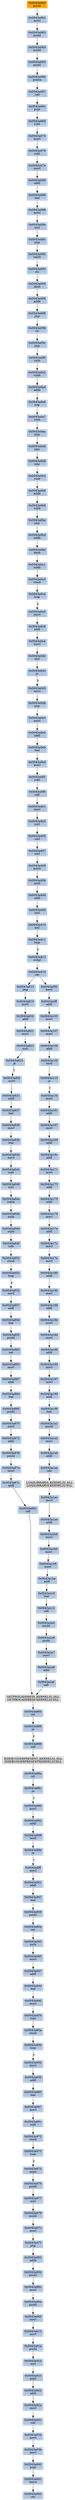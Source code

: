 strict digraph G {
	graph [bgcolor=transparent,
		name=G
	];
	node [color=lightsteelblue,
		fillcolor=lightsteelblue,
		shape=rectangle,
		style=filled
	];
	"0x0043a171"	[label="0x0043a171
movl"];
	"0x0043a173"	[label="0x0043a173
addl"];
	"0x0043a171" -> "0x0043a173"	[color="#000000"];
	"0x0043a0ff"	[label="0x0043a0ff
addl"];
	"0x0043a105"	[label="0x0043a105
movl"];
	"0x0043a0ff" -> "0x0043a105"	[color="#000000"];
	"0x0043a95d"	[label="0x0043a95d
movl"];
	"0x0043a95f"	[label="0x0043a95f
addl"];
	"0x0043a95d" -> "0x0043a95f"	[color="#000000"];
	"0x0043a067"	[label="0x0043a067
call"];
	"0x0043a06c"	[label="0x0043a06c
popl"];
	"0x0043a067" -> "0x0043a06c"	[color="#000000"];
	"0x0043a414"	[label="0x0043a414
ret"];
	"0x0043a815"	[label="0x0043a815
jmp"];
	"0x0043a414" -> "0x0043a815"	[color="#000000"];
	"0x0043a0fd"	[label="0x0043a0fd
movl"];
	"0x0043a414" -> "0x0043a0fd"	[color="#000000"];
	"0x0043a0eb"	[label="0x0043a0eb
leal"];
	"0x0043a0ed"	[label="0x0043a0ed
movl"];
	"0x0043a0eb" -> "0x0043a0ed"	[color="#000000"];
	"0x0043a0bf"	[label="0x0043a0bf
decb"];
	"0x0043a0c1"	[label="0x0043a0c1
addb"];
	"0x0043a0bf" -> "0x0043a0c1"	[color="#000000"];
	"0x0043a819"	[label="0x0043a819
movl"];
	"0x0043a81b"	[label="0x0043a81b
addl"];
	"0x0043a819" -> "0x0043a81b"	[color="#000000"];
	"0x0043a1a2"	[label="0x0043a1a2
movl"];
	"0x0043a1a4"	[label="0x0043a1a4
addl"];
	"0x0043a1a2" -> "0x0043a1a4"	[color="#000000"];
	"0x0043a0f2"	[label="0x0043a0f2
subl"];
	"0x0043a0ed" -> "0x0043a0f2"	[color="#000000"];
	"0x0043a977"	[label="0x0043a977
xorl"];
	"0x0043a979"	[label="0x0043a979
pushl"];
	"0x0043a977" -> "0x0043a979"	[color="#000000"];
	"0x0043a195"	[label="0x0043a195
movl"];
	"0x0043a197"	[label="0x0043a197
movl"];
	"0x0043a195" -> "0x0043a197"	[color="#000000"];
	"0x0043a831"	[label="0x0043a831
addl"];
	"0x0043a837"	[label="0x0043a837
leal"];
	"0x0043a831" -> "0x0043a837"	[color="#000000"];
	"0x0043a0b8"	[label="0x0043a0b8
subb"];
	"0x0043a0ba"	[label="0x0043a0ba
jmp"];
	"0x0043a0b8" -> "0x0043a0ba"	[color="#000000"];
	"0x0043a87a"	[label="0x0043a87a
movl"];
	"0x0043a87c"	[label="0x0043a87c
addl"];
	"0x0043a87a" -> "0x0043a87c"	[color="#000000"];
	"0x0043a839"	[label="0x0043a839
movl"];
	"0x0043a837" -> "0x0043a839"	[color="#000000"];
	"0x0043a0f8"	[label="0x0043a0f8
call"];
	"0x0043a401"	[label="0x0043a401
movl"];
	"0x0043a0f8" -> "0x0043a401"	[color="#000000"];
	"0x0043a965"	[label="0x0043a965
leal"];
	"0x0043a967"	[label="0x0043a967
movl"];
	"0x0043a965" -> "0x0043a967"	[color="#000000"];
	"0x0043a1aa"	[label="0x0043a1aa
call"];
	LOADLIBRARYA_KERNEL32_DLL	[color=lightgrey,
		fillcolor=lightgrey,
		label="LOADLIBRARYA_KERNEL32_DLL
LOADLIBRARYA-KERNEL32-DLL"];
	"0x0043a1aa" -> LOADLIBRARYA_KERNEL32_DLL	[color="#000000"];
	"0x0043a107"	[label="0x0043a107
movl"];
	"0x0043a105" -> "0x0043a107"	[color="#000000"];
	"0x0043a95b"	[label="0x0043a95b
loop"];
	"0x0043a95b" -> "0x0043a95d"	[color="#000000",
		label=F];
	"0x0043a073"	[label="0x0043a073
movl"];
	"0x0043a078"	[label="0x0043a078
subl"];
	"0x0043a073" -> "0x0043a078"	[color="#000000"];
	"0x0043a870"	[label="0x0043a870
movl"];
	"0x0043a872"	[label="0x0043a872
addl"];
	"0x0043a870" -> "0x0043a872"	[color="#000000"];
	"0x0043a94d"	[label="0x0043a94d
leal"];
	"0x0043a94f"	[label="0x0043a94f
movl"];
	"0x0043a94d" -> "0x0043a94f"	[color="#000000"];
	"0x0043a907"	[label="0x0043a907
leal"];
	"0x0043a909"	[label="0x0043a909
pushl"];
	"0x0043a907" -> "0x0043a909"	[color="#000000"];
	GETPROCADDRESS_KERNEL32_DLL	[color=lightgrey,
		fillcolor=lightgrey,
		label="GETPROCADDRESS_KERNEL32_DLL
GETPROCADDRESS-KERNEL32-DLL"];
	"0x0043a884"	[label="0x0043a884
orl"];
	GETPROCADDRESS_KERNEL32_DLL -> "0x0043a884"	[color="#000000"];
	"0x0043a065"	[label="0x0043a065
pushl"];
	"0x0043a066"	[label="0x0043a066
pusha"];
	"0x0043a065" -> "0x0043a066"	[color="#000000"];
	"0x0043a85d"	[label="0x0043a85d
leal"];
	"0x0043a85f"	[label="0x0043a85f
pushl"];
	"0x0043a85d" -> "0x0043a85f"	[color="#000000"];
	"0x0043a403"	[label="0x0043a403
xorl"];
	"0x0043a401" -> "0x0043a403"	[color="#000000"];
	"0x0043a405"	[label="0x0043a405
xorl"];
	"0x0043a403" -> "0x0043a405"	[color="#000000"];
	"0x0043a0ad"	[label="0x0043a0ad
jmp"];
	"0x0043a0b0"	[label="0x0043a0b0
jmp"];
	"0x0043a0ad" -> "0x0043a0b0"	[color="#000000"];
	"0x0043a8ff"	[label="0x0043a8ff
movl"];
	"0x0043a901"	[label="0x0043a901
addl"];
	"0x0043a8ff" -> "0x0043a901"	[color="#000000"];
	"0x0043a1c2"	[label="0x0043a1c2
call"];
	"0x0043a2a5"	[label="0x0043a2a5
pushl"];
	"0x0043a1c2" -> "0x0043a2a5"	[color="#000000"];
	"0x0043a40f"	[label="0x0043a40f
incl"];
	"0x0043a410"	[label="0x0043a410
incl"];
	"0x0043a40f" -> "0x0043a410"	[color="#000000"];
	"0x0043a1a1"	[label="0x0043a1a1
pushl"];
	"0x0043a1a1" -> "0x0043a1a2"	[color="#000000"];
	"0x0043a088"	[label="0x0043a088
movl"];
	"0x0043a08a"	[label="0x0043a08a
xorl"];
	"0x0043a088" -> "0x0043a08a"	[color="#000000"];
	"0x0043a890"	[label="0x0043a890
movl"];
	"0x0043a892"	[label="0x0043a892
addl"];
	"0x0043a890" -> "0x0043a892"	[color="#000000"];
	"0x0043a061"	[label="0x0043a061
movl"];
	"0x0043a063"	[label="0x0043a063
pushl"];
	"0x0043a061" -> "0x0043a063"	[color="#000000"];
	"0x0043a0a4"	[label="0x0043a0a4
addb"];
	"0x0043a0a6"	[label="0x0043a0a6
nop"];
	"0x0043a0a4" -> "0x0043a0a6"	[color="#000000"];
	"0x0043a898"	[label="0x0043a898
testl"];
	"0x0043a89e"	[label="0x0043a89e
je"];
	"0x0043a898" -> "0x0043a89e"	[color="#000000"];
	"0x0043a07e"	[label="0x0043a07e
movl"];
	"0x0043a078" -> "0x0043a07e"	[color="#000000"];
	"0x0043a199"	[label="0x0043a199
addl"];
	"0x0043a19f"	[label="0x0043a19f
leal"];
	"0x0043a199" -> "0x0043a19f"	[color="#000000"];
	"0x0043a1ae"	[label="0x0043a1ae
addl"];
	"0x0043a1b4"	[label="0x0043a1b4
movl"];
	"0x0043a1ae" -> "0x0043a1b4"	[color="#000000"];
	"0x0043a093"	[label="0x0043a093
stc"];
	"0x0043a094"	[label="0x0043a094
decb"];
	"0x0043a093" -> "0x0043a094"	[color="#000000"];
	"0x0043a0a2"	[label="0x0043a0a2
subb"];
	"0x0043a0a2" -> "0x0043a0a4"	[color="#000000"];
	"0x0043a17c"	[label="0x0043a17c
movl"];
	"0x0043a17e"	[label="0x0043a17e
movl"];
	"0x0043a17c" -> "0x0043a17e"	[color="#000000"];
	"0x0043a186"	[label="0x0043a186
movl"];
	"0x0043a188"	[label="0x0043a188
addl"];
	"0x0043a186" -> "0x0043a188"	[color="#000000"];
	"0x0043a086"	[label="0x0043a086
leal"];
	"0x0043a086" -> "0x0043a088"	[color="#000000"];
	"0x0043a97c"	[label="0x0043a97c
movl"];
	"0x0043a979" -> "0x0043a97c"	[color="#000000"];
	"0x0043a40b"	[label="0x0043a40b
mull"];
	"0x0043a40d"	[label="0x0043a40d
addl"];
	"0x0043a40b" -> "0x0043a40d"	[color="#000000"];
	"0x0043a08c"	[label="0x0043a08c
jmp"];
	"0x0043a08a" -> "0x0043a08c"	[color="#000000"];
	"0x0043a2af"	[label="0x0043a2af
call"];
	"0x0043a2af" -> GETPROCADDRESS_KERNEL32_DLL	[color="#000000"];
	"0x0043a2a6"	[label="0x0043a2a6
pushl"];
	"0x0043a2a5" -> "0x0043a2a6"	[color="#000000"];
	"0x0043a161"	[label="0x0043a161
addl"];
	"0x0043a167"	[label="0x0043a167
movl"];
	"0x0043a161" -> "0x0043a167"	[color="#000000"];
	"0x0043a0b3"	[label="0x0043a0b3
rorb"];
	"0x0043a0b0" -> "0x0043a0b3"	[color="#000000"];
	"0x0043a1a4" -> "0x0043a1aa"	[color="#000000"];
	"0x0043a96c"	[label="0x0043a96c
subl"];
	"0x0043a967" -> "0x0043a96c"	[color="#000000"];
	"0x0043a197" -> "0x0043a199"	[color="#000000"];
	"0x0043a878"	[label="0x0043a878
pushl"];
	"0x0043a878" -> "0x0043a87a"	[color="#000000"];
	"0x0043a922"	[label="0x0043a922
addl"];
	"0x0043a92a"	[label="0x0043a92a
movl"];
	"0x0043a922" -> "0x0043a92a"	[color="#000000"];
	"0x0043a83b"	[label="0x0043a83b
leal"];
	"0x0043a83d"	[label="0x0043a83d
movl"];
	"0x0043a83b" -> "0x0043a83d"	[color="#000000"];
	"0x0043a066" -> "0x0043a067"	[color="#000000"];
	"0x0043a97f"	[label="0x0043a97f
jmp"];
	"0x0043a982"	[label="0x0043a982
addb"];
	"0x0043a97f" -> "0x0043a982"	[color="#000000"];
	"0x0043a0c6"	[label="0x0043a0c6
movl"];
	"0x0043a0c8"	[label="0x0043a0c8
addl"];
	"0x0043a0c6" -> "0x0043a0c8"	[color="#000000"];
	"0x0043a852"	[label="0x0043a852
stosb"];
	"0x0043a853"	[label="0x0043a853
loop"];
	"0x0043a852" -> "0x0043a853"	[color="#000000"];
	"0x0043a90c"	[label="0x0043a90c
movl"];
	"0x0043a90e"	[label="0x0043a90e
pushl"];
	"0x0043a90c" -> "0x0043a90e"	[color="#000000"];
	"0x0043a0f2" -> "0x0043a0f8"	[color="#000000"];
	"0x0043a941"	[label="0x0043a941
leave"];
	"0x0043a942"	[label="0x0043a942
ret"];
	"0x0043a941" -> "0x0043a942"	[color="#000000"];
	"0x0043a16c"	[label="0x0043a16c
addl"];
	"0x0043a16c" -> "0x0043a171"	[color="#000000"];
	"0x0043a931"	[label="0x0043a931
roll"];
	"0x0043a934"	[label="0x0043a934
movl"];
	"0x0043a931" -> "0x0043a934"	[color="#000000"];
	"0x0043a95f" -> "0x0043a965"	[color="#000000"];
	"0x0043a1b6"	[label="0x0043a1b6
movl"];
	"0x0043a1b4" -> "0x0043a1b6"	[color="#000000"];
	"0x0043a886"	[label="0x0043a886
je"];
	"0x0043a884" -> "0x0043a886"	[color="#000000"];
	"0x0043a18b"	[label="0x0043a18b
movl"];
	"0x0043a18d"	[label="0x0043a18d
movl"];
	"0x0043a18b" -> "0x0043a18d"	[color="#000000"];
	"0x0043a169"	[label="0x0043a169
addl"];
	"0x0043a169" -> "0x0043a16c"	[color="#000000"];
	"0x0043a413"	[label="0x0043a413
xchgl"];
	"0x0043a413" -> "0x0043a414"	[color="#000000"];
	"0x0043a080"	[label="0x0043a080
addl"];
	"0x0043a080" -> "0x0043a086"	[color="#000000"];
	"0x0043a855"	[label="0x0043a855
movl"];
	"0x0043a857"	[label="0x0043a857
addl"];
	"0x0043a855" -> "0x0043a857"	[color="#000000"];
	"0x0043a0d3"	[label="0x0043a0d3
js"];
	"0x0043a0d5"	[label="0x0043a0d5
movl"];
	"0x0043a0d3" -> "0x0043a0d5"	[color="#000000",
		label=F];
	"0x0043a84d"	[label="0x0043a84d
subb"];
	"0x0043a84f"	[label="0x0043a84f
rolb"];
	"0x0043a84d" -> "0x0043a84f"	[color="#000000"];
	"0x0043a84f" -> "0x0043a852"	[color="#000000"];
	"0x0043a815" -> "0x0043a819"	[color="#000000"];
	"0x0043a93b"	[label="0x0043a93b
movl"];
	"0x0043a940"	[label="0x0043a940
popl"];
	"0x0043a93b" -> "0x0043a940"	[color="#000000"];
	"0x0043a90f"	[label="0x0043a90f
movl"];
	"0x0043a90e" -> "0x0043a90f"	[color="#000000"];
	"0x0043a90a"	[label="0x0043a90a
ret"];
	"0x0043a909" -> "0x0043a90a"	[color="#000000"];
	"0x0043a09b"	[label="0x0043a09b
clc"];
	"0x0043a09c"	[label="0x0043a09c
jmp"];
	"0x0043a09b" -> "0x0043a09c"	[color="#000000"];
	"0x0043a10f"	[label="0x0043a10f
testl"];
	"0x0043a115"	[label="0x0043a115
je"];
	"0x0043a10f" -> "0x0043a115"	[color="#000000"];
	"0x0043a0e3"	[label="0x0043a0e3
movl"];
	"0x0043a0e5"	[label="0x0043a0e5
addl"];
	"0x0043a0e3" -> "0x0043a0e5"	[color="#000000"];
	"0x0043a90b"	[label="0x0043a90b
pushl"];
	"0x0043a982" -> "0x0043a90b"	[color="#000000"];
	"0x0043a934" -> "0x0043a93b"	[color="#000000"];
	"0x0043a91a"	[label="0x0043a91a
pushl"];
	"0x0043a91d"	[label="0x0043a91d
xorl"];
	"0x0043a91a" -> "0x0043a91d"	[color="#000000"];
	"0x0043a175"	[label="0x0043a175
addl"];
	"0x0043a178"	[label="0x0043a178
movl"];
	"0x0043a175" -> "0x0043a178"	[color="#000000"];
	"0x0043a064"	[label="0x0043a064
pushl"];
	"0x0043a063" -> "0x0043a064"	[color="#000000"];
	"0x0043a913"	[label="0x0043a913
movl"];
	"0x0043a913" -> "0x0043a91a"	[color="#000000"];
	"0x0043a15f"	[label="0x0043a15f
movl"];
	"0x0043a15f" -> "0x0043a161"	[color="#000000"];
	"0x0043a0bd"	[label="0x0043a0bd
addb"];
	"0x0043a0bd" -> "0x0043a0bf"	[color="#000000"];
	"0x0043a90b" -> "0x0043a90c"	[color="#000000"];
	"0x0043a409"	[label="0x0043a409
movb"];
	"0x0043a409" -> "0x0043a40b"	[color="#000000"];
	"0x0043a1c0"	[label="0x0043a1c0
leal"];
	"0x0043a1c0" -> "0x0043a1c2"	[color="#000000"];
	"0x0043a0ba" -> "0x0043a0bd"	[color="#000000"];
	"0x0043a84b"	[label="0x0043a84b
xorb"];
	"0x0043a84b" -> "0x0043a84d"	[color="#000000"];
	"0x0043a17a"	[label="0x0043a17a
addl"];
	"0x0043a17a" -> "0x0043a17c"	[color="#000000"];
	"0x0043a91f"	[label="0x0043a91f
popl"];
	"0x0043a91f" -> "0x0043a922"	[color="#000000"];
	"0x0043a1b8"	[label="0x0043a1b8
movl"];
	"0x0043a1ba"	[label="0x0043a1ba
addl"];
	"0x0043a1b8" -> "0x0043a1ba"	[color="#000000"];
	"0x0043a823"	[label="0x0043a823
xorl"];
	"0x0043a825"	[label="0x0043a825
je"];
	"0x0043a823" -> "0x0043a825"	[color="#000000"];
	"0x0043a947"	[label="0x0043a947
addl"];
	"0x0043a947" -> "0x0043a94d"	[color="#000000"];
	"0x0043a064" -> "0x0043a065"	[color="#000000"];
	"0x0043a188" -> "0x0043a18b"	[color="#000000"];
	"0x0043a092"	[label="0x0043a092
lodsb"];
	"0x0043a092" -> "0x0043a093"	[color="#000000"];
	"0x0043a109"	[label="0x0043a109
addl"];
	"0x0043a107" -> "0x0043a109"	[color="#000000"];
	"0x0043a972"	[label="0x0043a972
stosb"];
	"0x0043a973"	[label="0x0043a973
loop"];
	"0x0043a972" -> "0x0043a973"	[color="#000000"];
	"0x0043a901" -> "0x0043a907"	[color="#000000"];
	"0x0043a940" -> "0x0043a941"	[color="#000000"];
	"0x0043a975"	[label="0x0043a975
popa"];
	"0x0043a976"	[label="0x0043a976
pushl"];
	"0x0043a975" -> "0x0043a976"	[color="#000000"];
	"0x0043a95a"	[label="0x0043a95a
stosb"];
	"0x0043a95a" -> "0x0043a95b"	[color="#000000"];
	"0x0043a89e" -> "0x0043a8ff"	[color="#000000",
		label=T];
	"0x0043a19f" -> "0x0043a1a1"	[color="#000000"];
	"0x0043a1ac"	[label="0x0043a1ac
movl"];
	"0x0043a1ac" -> "0x0043a1ae"	[color="#000000"];
	"0x0043a84a"	[label="0x0043a84a
lodsb"];
	"0x0043a84a" -> "0x0043a84b"	[color="#000000"];
	"0x0043a865"	[label="0x0043a865
movl"];
	"0x0043a867"	[label="0x0043a867
addl"];
	"0x0043a865" -> "0x0043a867"	[color="#000000"];
	"0x0043a821"	[label="0x0043a821
movl"];
	"0x0043a821" -> "0x0043a823"	[color="#000000"];
	"0x0043a0ce"	[label="0x0043a0ce
movl"];
	"0x0043a0d2"	[label="0x0043a0d2
incl"];
	"0x0043a0ce" -> "0x0043a0d2"	[color="#000000"];
	"0x0043a973" -> "0x0043a975"	[color="#000000",
		label=F];
	"0x0043a07e" -> "0x0043a080"	[color="#000000"];
	"0x0043a888"	[label="0x0043a888
call"];
	"0x0043a886" -> "0x0043a888"	[color="#000000",
		label=F];
	"0x0043a839" -> "0x0043a83b"	[color="#000000"];
	"0x0043a97c" -> "0x0043a97f"	[color="#000000"];
	"0x0043a1ba" -> "0x0043a1c0"	[color="#000000"];
	"0x0043a0b6"	[label="0x0043a0b6
addb"];
	"0x0043a0b6" -> "0x0043a0b8"	[color="#000000"];
	"0x0043a860"	[label="0x0043a860
ret"];
	"0x0043a85f" -> "0x0043a860"	[color="#000000"];
	"0x0043a86d"	[label="0x0043a86d
leal"];
	"0x0043a86f"	[label="0x0043a86f
pushl"];
	"0x0043a86d" -> "0x0043a86f"	[color="#000000"];
	"0x0043a0c3"	[label="0x0043a0c3
stosb"];
	"0x0043a0c1" -> "0x0043a0c3"	[color="#000000"];
	"0x0043a0db"	[label="0x0043a0db
jmp"];
	"0x0043a0d5" -> "0x0043a0db"	[color="#000000"];
	"0x0043a96c" -> "0x0043a972"	[color="#000000"];
	"0x0043a2a7"	[label="0x0043a2a7
movl"];
	"0x0043a2a6" -> "0x0043a2a7"	[color="#000000"];
	"0x0043a0c4"	[label="0x0043a0c4
loop"];
	"0x0043a0c4" -> "0x0043a0c6"	[color="#000000",
		label=F];
	"0x0043a180"	[label="0x0043a180
addl"];
	"0x0043a17e" -> "0x0043a180"	[color="#000000"];
	"0x0043a09f"	[label="0x0043a09f
rorb"];
	"0x0043a09f" -> "0x0043a0a2"	[color="#000000"];
	"0x0043a06d"	[label="0x0043a06d
subl"];
	"0x0043a06d" -> "0x0043a073"	[color="#000000"];
	"0x0043a0aa"	[label="0x0043a0aa
jmp"];
	"0x0043a0aa" -> "0x0043a0ad"	[color="#000000"];
	"0x0043a842"	[label="0x0043a842
subl"];
	"0x0043a83d" -> "0x0043a842"	[color="#000000"];
	"0x0043a88a"	[label="0x0043a88a
orl"];
	"0x0043a88c"	[label="0x0043a88c
je"];
	"0x0043a88a" -> "0x0043a88c"	[color="#000000"];
	"0x0043a2a9"	[label="0x0043a2a9
addl"];
	"0x0043a2a9" -> "0x0043a2af"	[color="#000000"];
	"0x0043a90f" -> "0x0043a913"	[color="#000000"];
	"0x0043a06c" -> "0x0043a06d"	[color="#000000"];
	"0x0043a1b6" -> "0x0043a1b8"	[color="#000000"];
	"0x0043a407"	[label="0x0043a407
xorl"];
	"0x0043a407" -> "0x0043a409"	[color="#000000"];
	"0x0043a115" -> "0x0043a15f"	[color="#000000",
		label=T];
	"0x0043a81b" -> "0x0043a821"	[color="#000000"];
	"0x0043a060"	[color=lightgrey,
		fillcolor=orange,
		label="0x0043a060
pushl"];
	"0x0043a060" -> "0x0043a061"	[color="#000000"];
	"0x0043a411"	[label="0x0043a411
loop"];
	"0x0043a410" -> "0x0043a411"	[color="#000000"];
	"0x0043a91d" -> "0x0043a91f"	[color="#000000"];
	"0x0043a08c" -> "0x0043a092"	[color="#000000"];
	"0x0043a2a7" -> "0x0043a2a9"	[color="#000000"];
	"0x0043a180" -> "0x0043a186"	[color="#000000"];
	"0x0043a857" -> "0x0043a85d"	[color="#000000"];
	"0x0043a0fd" -> "0x0043a0ff"	[color="#000000"];
	"0x0043a0d2" -> "0x0043a0d3"	[color="#000000"];
	"0x0043a0b3" -> "0x0043a0b6"	[color="#000000"];
	"0x0043a109" -> "0x0043a10f"	[color="#000000"];
	"0x0043a18f"	[label="0x0043a18f
addl"];
	"0x0043a18f" -> "0x0043a195"	[color="#000000"];
	"0x0043a86f" -> "0x0043a870"	[color="#000000"];
	"0x0043a0c8" -> "0x0043a0ce"	[color="#000000"];
	"0x0043a0e5" -> "0x0043a0eb"	[color="#000000"];
	"0x0043a943"	[label="0x0043a943
xorb"];
	"0x0043a945"	[label="0x0043a945
movl"];
	"0x0043a943" -> "0x0043a945"	[color="#000000"];
	"0x0043a18d" -> "0x0043a18f"	[color="#000000"];
	"0x0043a853" -> "0x0043a855"	[color="#000000",
		label=F];
	"0x0043a0c3" -> "0x0043a0c4"	[color="#000000"];
	ISDEBUGGERPRESENT_KERNEL32_DLL	[color=lightgrey,
		fillcolor=lightgrey,
		label="ISDEBUGGERPRESENT_KERNEL32_DLL
ISDEBUGGERPRESENT-KERNEL32-DLL"];
	"0x0043a888" -> ISDEBUGGERPRESENT_KERNEL32_DLL	[color="#000000"];
	"0x0043a892" -> "0x0043a898"	[color="#000000"];
	"0x0043a954"	[label="0x0043a954
subl"];
	"0x0043a954" -> "0x0043a95a"	[color="#000000"];
	"0x0043a860" -> "0x0043a865"	[color="#000000"];
	"0x0043a92a" -> "0x0043a931"	[color="#000000"];
	"0x0043a94f" -> "0x0043a954"	[color="#000000"];
	LOADLIBRARYA_KERNEL32_DLL -> "0x0043a1ac"	[color="#000000"];
	"0x0043a09c" -> "0x0043a09f"	[color="#000000"];
	"0x0043a82f"	[label="0x0043a82f
movl"];
	"0x0043a82f" -> "0x0043a831"	[color="#000000"];
	"0x0043a848"	[label="0x0043a848
xorl"];
	"0x0043a848" -> "0x0043a84a"	[color="#000000"];
	"0x0043a867" -> "0x0043a86d"	[color="#000000"];
	"0x0043a173" -> "0x0043a175"	[color="#000000"];
	"0x0043a945" -> "0x0043a947"	[color="#000000"];
	"0x0043a40d" -> "0x0043a40f"	[color="#000000"];
	"0x0043a0a7"	[label="0x0043a0a7
rorb"];
	"0x0043a0a7" -> "0x0043a0aa"	[color="#000000"];
	"0x0043a098"	[label="0x0043a098
jmp"];
	"0x0043a098" -> "0x0043a09b"	[color="#000000"];
	"0x0043a096"	[label="0x0043a096
addb"];
	"0x0043a096" -> "0x0043a098"	[color="#000000"];
	"0x0043a872" -> "0x0043a878"	[color="#000000"];
	"0x0043a178" -> "0x0043a17a"	[color="#000000"];
	"0x0043a0a6" -> "0x0043a0a7"	[color="#000000"];
	"0x0043a0db" -> "0x0043a0e3"	[color="#000000"];
	ISDEBUGGERPRESENT_KERNEL32_DLL -> "0x0043a88a"	[color="#000000"];
	"0x0043a405" -> "0x0043a407"	[color="#000000"];
	"0x0043a976" -> "0x0043a977"	[color="#000000"];
	"0x0043a842" -> "0x0043a848"	[color="#000000"];
	"0x0043a094" -> "0x0043a096"	[color="#000000"];
	"0x0043a882"	[label="0x0043a882
call"];
	"0x0043a87c" -> "0x0043a882"	[color="#000000"];
	"0x0043a825" -> "0x0043a82f"	[color="#000000",
		label=T];
	"0x0043a90a" -> "0x0043a943"	[color="#000000"];
	"0x0043a882" -> GETPROCADDRESS_KERNEL32_DLL	[color="#000000"];
	"0x0043a411" -> "0x0043a413"	[color="#000000",
		label=F];
	"0x0043a88c" -> "0x0043a890"	[color="#000000",
		label=T];
	"0x0043a167" -> "0x0043a169"	[color="#000000"];
}
